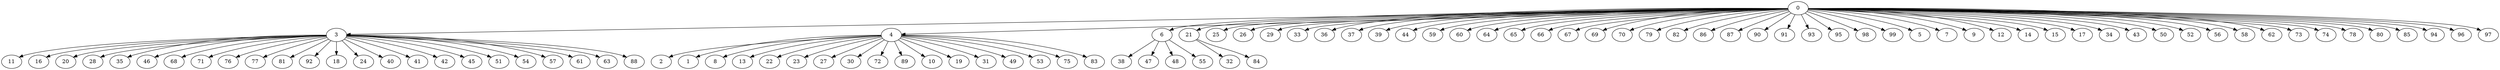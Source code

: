 digraph {
	0 [label=0]
	3 [label=3]
	4 [label=4]
	6 [label=6]
	21 [label=21]
	25 [label=25]
	26 [label=26]
	29 [label=29]
	33 [label=33]
	36 [label=36]
	37 [label=37]
	39 [label=39]
	44 [label=44]
	59 [label=59]
	60 [label=60]
	64 [label=64]
	65 [label=65]
	66 [label=66]
	67 [label=67]
	69 [label=69]
	70 [label=70]
	79 [label=79]
	82 [label=82]
	86 [label=86]
	87 [label=87]
	90 [label=90]
	91 [label=91]
	93 [label=93]
	95 [label=95]
	98 [label=98]
	99 [label=99]
	5 [label=5]
	7 [label=7]
	9 [label=9]
	12 [label=12]
	14 [label=14]
	15 [label=15]
	17 [label=17]
	34 [label=34]
	43 [label=43]
	50 [label=50]
	52 [label=52]
	56 [label=56]
	58 [label=58]
	62 [label=62]
	73 [label=73]
	74 [label=74]
	78 [label=78]
	80 [label=80]
	85 [label=85]
	94 [label=94]
	96 [label=96]
	97 [label=97]
	11 [label=11]
	16 [label=16]
	20 [label=20]
	28 [label=28]
	35 [label=35]
	46 [label=46]
	68 [label=68]
	71 [label=71]
	76 [label=76]
	77 [label=77]
	81 [label=81]
	92 [label=92]
	18 [label=18]
	24 [label=24]
	40 [label=40]
	41 [label=41]
	42 [label=42]
	45 [label=45]
	51 [label=51]
	54 [label=54]
	57 [label=57]
	61 [label=61]
	63 [label=63]
	88 [label=88]
	2 [label=2]
	1 [label=1]
	8 [label=8]
	13 [label=13]
	22 [label=22]
	23 [label=23]
	27 [label=27]
	30 [label=30]
	72 [label=72]
	89 [label=89]
	10 [label=10]
	19 [label=19]
	31 [label=31]
	49 [label=49]
	53 [label=53]
	75 [label=75]
	83 [label=83]
	38 [label=38]
	47 [label=47]
	48 [label=48]
	55 [label=55]
	32 [label=32]
	84 [label=84]
	0 -> 3
	0 -> 4
	0 -> 6
	0 -> 21
	0 -> 25
	0 -> 26
	0 -> 29
	0 -> 33
	0 -> 36
	0 -> 37
	0 -> 39
	0 -> 44
	0 -> 59
	0 -> 60
	0 -> 64
	0 -> 65
	0 -> 66
	0 -> 67
	0 -> 69
	0 -> 70
	0 -> 79
	0 -> 82
	0 -> 86
	0 -> 87
	0 -> 90
	0 -> 91
	0 -> 93
	0 -> 95
	0 -> 98
	0 -> 99
	0 -> 5
	0 -> 7
	0 -> 9
	0 -> 12
	0 -> 14
	0 -> 15
	0 -> 17
	0 -> 34
	0 -> 43
	0 -> 50
	0 -> 52
	0 -> 56
	0 -> 58
	0 -> 62
	0 -> 73
	0 -> 74
	0 -> 78
	0 -> 80
	0 -> 85
	0 -> 94
	0 -> 96
	0 -> 97
	3 -> 11
	3 -> 16
	3 -> 20
	3 -> 28
	3 -> 35
	3 -> 46
	3 -> 68
	3 -> 71
	3 -> 76
	3 -> 77
	3 -> 81
	3 -> 92
	3 -> 18
	3 -> 24
	3 -> 40
	3 -> 41
	3 -> 42
	3 -> 45
	3 -> 51
	3 -> 54
	3 -> 57
	3 -> 61
	3 -> 63
	3 -> 88
	4 -> 2
	4 -> 1
	4 -> 8
	4 -> 13
	4 -> 22
	4 -> 23
	4 -> 27
	4 -> 30
	4 -> 72
	4 -> 89
	4 -> 10
	4 -> 19
	4 -> 31
	4 -> 49
	4 -> 53
	4 -> 75
	4 -> 83
	6 -> 38
	6 -> 47
	6 -> 48
	6 -> 55
	21 -> 32
	21 -> 84
}
